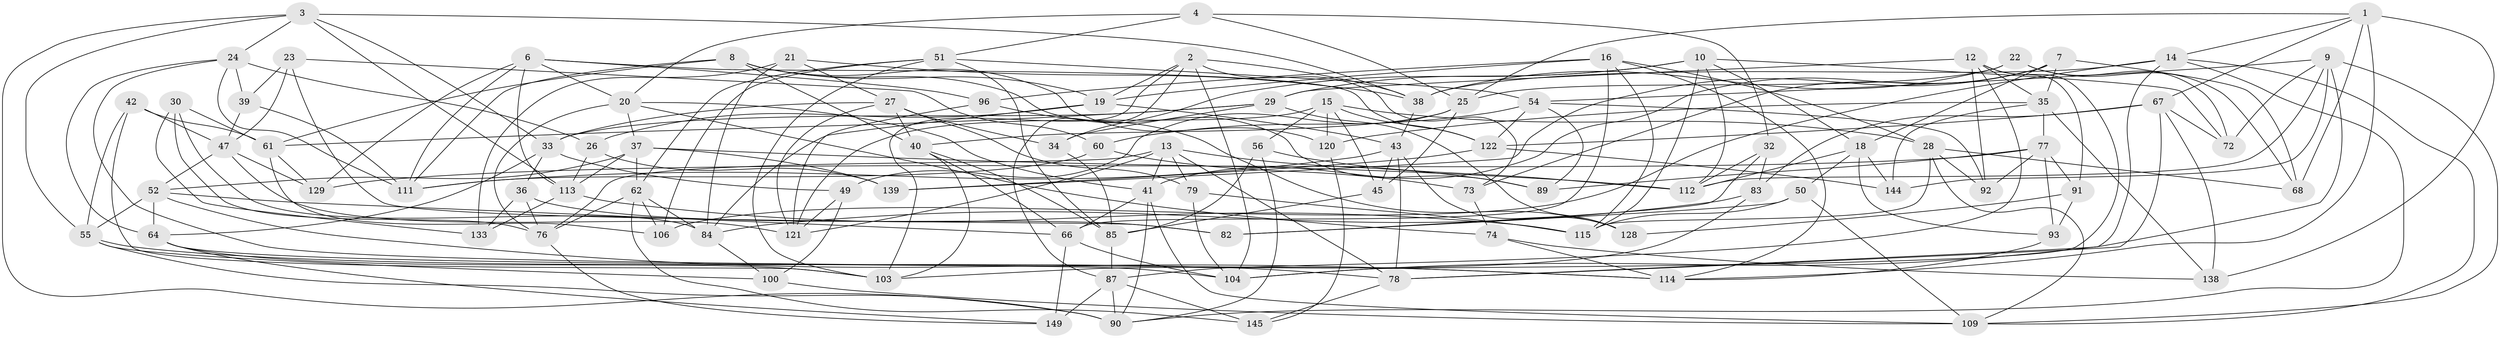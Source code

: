 // Generated by graph-tools (version 1.1) at 2025/52/02/27/25 19:52:27]
// undirected, 94 vertices, 243 edges
graph export_dot {
graph [start="1"]
  node [color=gray90,style=filled];
  1 [super="+5"];
  2 [super="+65"];
  3 [super="+107"];
  4;
  6 [super="+88"];
  7 [super="+11"];
  8 [super="+94"];
  9 [super="+17"];
  10 [super="+132"];
  12 [super="+98"];
  13 [super="+69"];
  14 [super="+101"];
  15 [super="+140"];
  16 [super="+108"];
  18 [super="+58"];
  19 [super="+81"];
  20 [super="+48"];
  21;
  22;
  23;
  24 [super="+46"];
  25 [super="+31"];
  26;
  27 [super="+110"];
  28 [super="+59"];
  29 [super="+57"];
  30;
  32;
  33 [super="+146"];
  34;
  35 [super="+123"];
  36;
  37 [super="+99"];
  38 [super="+135"];
  39;
  40 [super="+53"];
  41 [super="+95"];
  42;
  43 [super="+44"];
  45;
  47 [super="+63"];
  49;
  50;
  51 [super="+105"];
  52 [super="+117"];
  54 [super="+86"];
  55 [super="+80"];
  56;
  60;
  61 [super="+75"];
  62 [super="+124"];
  64 [super="+141"];
  66 [super="+71"];
  67 [super="+70"];
  68;
  72;
  73;
  74;
  76 [super="+142"];
  77 [super="+131"];
  78 [super="+130"];
  79;
  82;
  83;
  84 [super="+97"];
  85 [super="+116"];
  87 [super="+102"];
  89;
  90 [super="+137"];
  91;
  92;
  93;
  96;
  100;
  103 [super="+118"];
  104 [super="+148"];
  106;
  109 [super="+125"];
  111 [super="+134"];
  112 [super="+119"];
  113 [super="+126"];
  114 [super="+127"];
  115 [super="+136"];
  120;
  121 [super="+143"];
  122 [super="+147"];
  128;
  129;
  133;
  138;
  139;
  144;
  145;
  149;
  1 -- 25;
  1 -- 67;
  1 -- 14;
  1 -- 138;
  1 -- 68;
  1 -- 114;
  2 -- 104;
  2 -- 19;
  2 -- 38;
  2 -- 73;
  2 -- 103;
  2 -- 87;
  3 -- 90;
  3 -- 55;
  3 -- 24;
  3 -- 33;
  3 -- 113;
  3 -- 38;
  4 -- 20;
  4 -- 32;
  4 -- 51;
  4 -- 25;
  6 -- 96;
  6 -- 129;
  6 -- 122;
  6 -- 113;
  6 -- 111;
  6 -- 20;
  7 -- 73;
  7 -- 139;
  7 -- 18;
  7 -- 35;
  7 -- 68;
  7 -- 41;
  8 -- 111;
  8 -- 61;
  8 -- 89;
  8 -- 19;
  8 -- 120;
  8 -- 40;
  9 -- 109;
  9 -- 144;
  9 -- 54;
  9 -- 104;
  9 -- 72;
  9 -- 112;
  10 -- 72;
  10 -- 34;
  10 -- 115;
  10 -- 112;
  10 -- 18;
  10 -- 29;
  12 -- 87;
  12 -- 91;
  12 -- 29;
  12 -- 104;
  12 -- 35;
  12 -- 92;
  13 -- 76;
  13 -- 41;
  13 -- 89;
  13 -- 121;
  13 -- 79;
  13 -- 78;
  14 -- 78;
  14 -- 38;
  14 -- 90;
  14 -- 106;
  14 -- 109;
  15 -- 45;
  15 -- 120;
  15 -- 121;
  15 -- 56;
  15 -- 122;
  15 -- 28;
  16 -- 115;
  16 -- 96;
  16 -- 66;
  16 -- 19;
  16 -- 28;
  16 -- 114;
  18 -- 93;
  18 -- 50;
  18 -- 112;
  18 -- 144;
  19 -- 26;
  19 -- 84;
  19 -- 43;
  20 -- 74;
  20 -- 76;
  20 -- 41;
  20 -- 37;
  21 -- 133;
  21 -- 38;
  21 -- 27;
  21 -- 84;
  22 -- 38;
  22 -- 25;
  22 -- 68;
  22 -- 72;
  23 -- 82;
  23 -- 60;
  23 -- 39;
  23 -- 47;
  24 -- 39;
  24 -- 114;
  24 -- 111;
  24 -- 26;
  24 -- 64;
  25 -- 45;
  25 -- 49;
  25 -- 40;
  26 -- 139;
  26 -- 113;
  27 -- 79;
  27 -- 40;
  27 -- 34;
  27 -- 33;
  27 -- 121;
  28 -- 115;
  28 -- 109;
  28 -- 92;
  28 -- 68;
  29 -- 128;
  29 -- 33;
  29 -- 34;
  29 -- 61;
  30 -- 76;
  30 -- 133;
  30 -- 61;
  30 -- 84;
  32 -- 83;
  32 -- 82;
  32 -- 112;
  33 -- 64;
  33 -- 49;
  33 -- 36;
  34 -- 85;
  35 -- 144;
  35 -- 138;
  35 -- 120;
  35 -- 77;
  36 -- 82;
  36 -- 76;
  36 -- 133;
  37 -- 112;
  37 -- 113;
  37 -- 139;
  37 -- 52;
  37 -- 62;
  38 -- 43;
  39 -- 111;
  39 -- 47;
  40 -- 103;
  40 -- 66;
  40 -- 85;
  41 -- 66;
  41 -- 109;
  41 -- 90;
  42 -- 55;
  42 -- 47;
  42 -- 61;
  42 -- 103;
  43 -- 45;
  43 -- 128;
  43 -- 111;
  43 -- 78;
  45 -- 85;
  47 -- 129;
  47 -- 52;
  47 -- 121;
  49 -- 100;
  49 -- 121;
  50 -- 82;
  50 -- 109;
  50 -- 115;
  51 -- 106;
  51 -- 85;
  51 -- 54;
  51 -- 62;
  51 -- 103;
  52 -- 114;
  52 -- 55;
  52 -- 64;
  52 -- 66;
  54 -- 89;
  54 -- 122;
  54 -- 60;
  54 -- 92;
  55 -- 78;
  55 -- 100;
  55 -- 90;
  56 -- 85;
  56 -- 112;
  56 -- 90;
  60 -- 73;
  60 -- 111;
  61 -- 129;
  61 -- 106;
  62 -- 145;
  62 -- 106;
  62 -- 76;
  62 -- 84;
  64 -- 104;
  64 -- 149;
  64 -- 103;
  66 -- 104;
  66 -- 149;
  67 -- 78;
  67 -- 83;
  67 -- 72;
  67 -- 138;
  67 -- 122;
  73 -- 74;
  74 -- 138;
  74 -- 114;
  76 -- 149;
  77 -- 89;
  77 -- 93;
  77 -- 129;
  77 -- 91;
  77 -- 92;
  78 -- 145;
  79 -- 115;
  79 -- 104;
  83 -- 84;
  83 -- 103;
  84 -- 100;
  85 -- 87;
  87 -- 145;
  87 -- 149;
  87 -- 90;
  91 -- 93;
  91 -- 128;
  93 -- 114;
  96 -- 128;
  96 -- 121;
  100 -- 109;
  113 -- 133;
  113 -- 115;
  120 -- 145;
  122 -- 144;
  122 -- 139;
}
